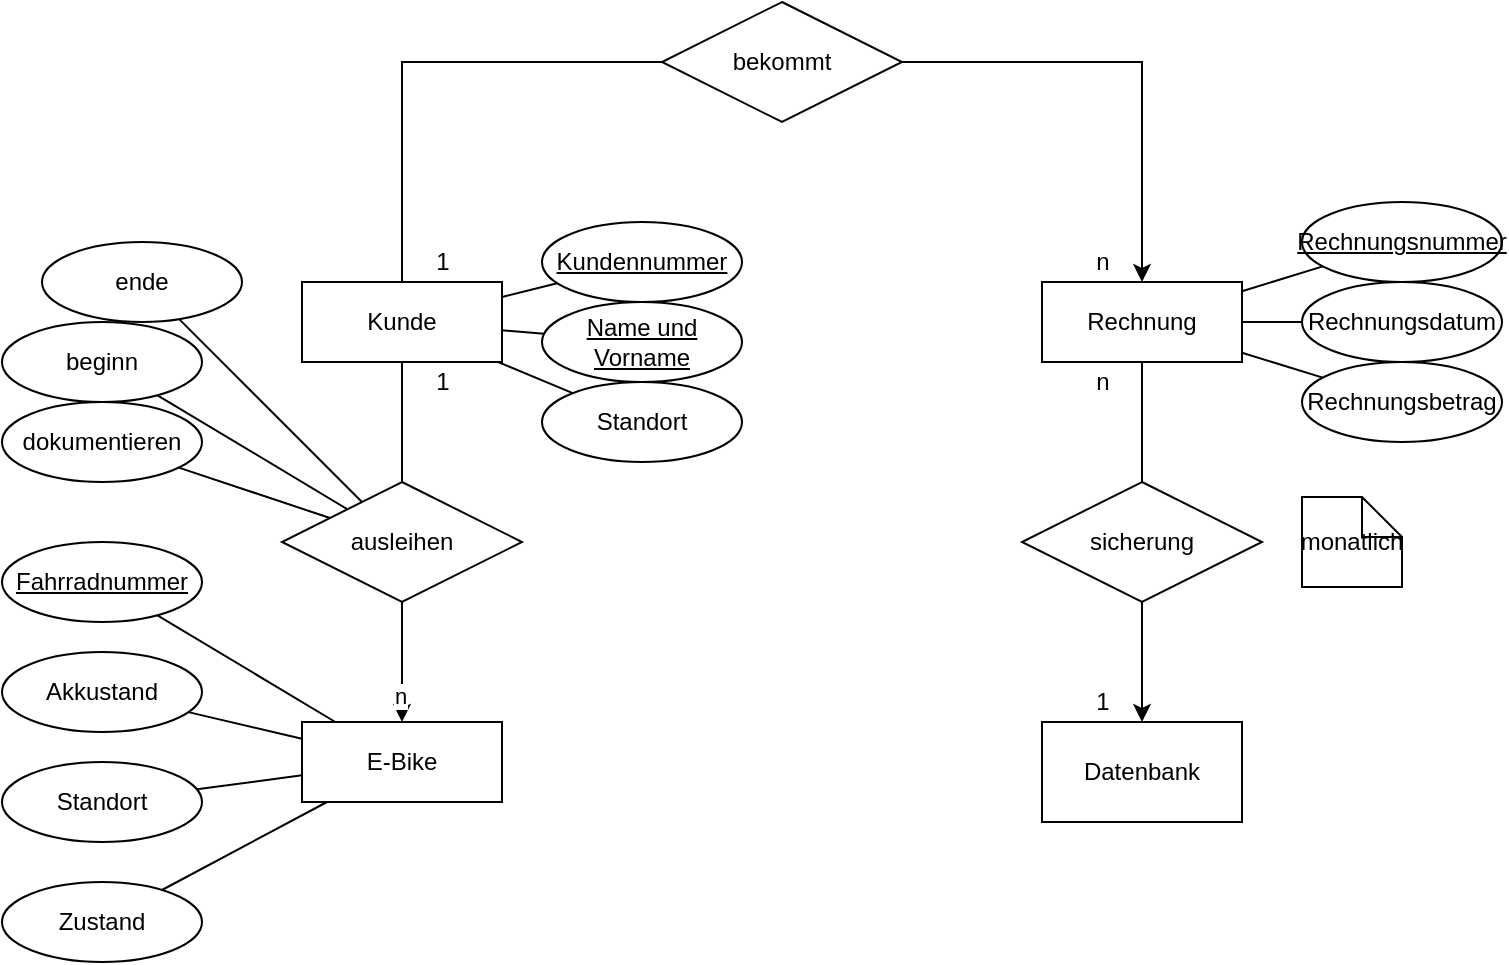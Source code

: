 <mxfile version="16.2.6" type="github">
  <diagram id="Zk5j9duTd-nVxbbKeObx" name="Page-1">
    <mxGraphModel dx="946" dy="645" grid="1" gridSize="10" guides="1" tooltips="1" connect="1" arrows="1" fold="1" page="1" pageScale="1" pageWidth="827" pageHeight="1169" math="0" shadow="0">
      <root>
        <mxCell id="0" />
        <mxCell id="1" parent="0" />
        <mxCell id="4E8U3u3NN90B3ZDfc-il-1" value="E-Bike" style="whiteSpace=wrap;html=1;align=center;" vertex="1" parent="1">
          <mxGeometry x="220" y="600" width="100" height="40" as="geometry" />
        </mxCell>
        <mxCell id="4E8U3u3NN90B3ZDfc-il-2" value="&lt;u&gt;Fahrradnummer&lt;/u&gt;" style="ellipse;whiteSpace=wrap;html=1;align=center;" vertex="1" parent="1">
          <mxGeometry x="70" y="510" width="100" height="40" as="geometry" />
        </mxCell>
        <mxCell id="4E8U3u3NN90B3ZDfc-il-3" value="Akkustand" style="ellipse;whiteSpace=wrap;html=1;align=center;" vertex="1" parent="1">
          <mxGeometry x="70" y="565" width="100" height="40" as="geometry" />
        </mxCell>
        <mxCell id="4E8U3u3NN90B3ZDfc-il-4" value="Standort&lt;span style=&quot;color: rgba(0 , 0 , 0 , 0) ; font-family: monospace ; font-size: 0px&quot;&gt;%3CmxGraphModel%3E%3Croot%3E%3CmxCell%20id%3D%220%22%2F%3E%3CmxCell%20id%3D%221%22%20parent%3D%220%22%2F%3E%3CmxCell%20id%3D%222%22%20value%3D%22Attribute%22%20style%3D%22ellipse%3BwhiteSpace%3Dwrap%3Bhtml%3D1%3Balign%3Dcenter%3B%22%20vertex%3D%221%22%20parent%3D%221%22%3E%3CmxGeometry%20x%3D%2260%22%20y%3D%22490%22%20width%3D%22100%22%20height%3D%2240%22%20as%3D%22geometry%22%2F%3E%3C%2FmxCell%3E%3C%2Froot%3E%3C%2FmxGraphModel%3E&lt;/span&gt;" style="ellipse;whiteSpace=wrap;html=1;align=center;" vertex="1" parent="1">
          <mxGeometry x="70" y="620" width="100" height="40" as="geometry" />
        </mxCell>
        <mxCell id="4E8U3u3NN90B3ZDfc-il-5" value="Zustand" style="ellipse;whiteSpace=wrap;html=1;align=center;" vertex="1" parent="1">
          <mxGeometry x="70" y="680" width="100" height="40" as="geometry" />
        </mxCell>
        <mxCell id="4E8U3u3NN90B3ZDfc-il-6" value="" style="endArrow=none;html=1;rounded=0;" edge="1" parent="1" source="4E8U3u3NN90B3ZDfc-il-2" target="4E8U3u3NN90B3ZDfc-il-1">
          <mxGeometry width="50" height="50" relative="1" as="geometry">
            <mxPoint x="280" y="650" as="sourcePoint" />
            <mxPoint x="330" y="600" as="targetPoint" />
          </mxGeometry>
        </mxCell>
        <mxCell id="4E8U3u3NN90B3ZDfc-il-8" value="" style="endArrow=none;html=1;rounded=0;" edge="1" parent="1" source="4E8U3u3NN90B3ZDfc-il-1" target="4E8U3u3NN90B3ZDfc-il-3">
          <mxGeometry width="50" height="50" relative="1" as="geometry">
            <mxPoint x="280" y="650" as="sourcePoint" />
            <mxPoint x="330" y="600" as="targetPoint" />
          </mxGeometry>
        </mxCell>
        <mxCell id="4E8U3u3NN90B3ZDfc-il-9" value="" style="endArrow=none;html=1;rounded=0;" edge="1" parent="1" source="4E8U3u3NN90B3ZDfc-il-1" target="4E8U3u3NN90B3ZDfc-il-4">
          <mxGeometry width="50" height="50" relative="1" as="geometry">
            <mxPoint x="280" y="650" as="sourcePoint" />
            <mxPoint x="330" y="600" as="targetPoint" />
          </mxGeometry>
        </mxCell>
        <mxCell id="4E8U3u3NN90B3ZDfc-il-10" value="" style="endArrow=none;html=1;rounded=0;" edge="1" parent="1" source="4E8U3u3NN90B3ZDfc-il-1" target="4E8U3u3NN90B3ZDfc-il-5">
          <mxGeometry width="50" height="50" relative="1" as="geometry">
            <mxPoint x="280" y="650" as="sourcePoint" />
            <mxPoint x="330" y="600" as="targetPoint" />
          </mxGeometry>
        </mxCell>
        <mxCell id="4E8U3u3NN90B3ZDfc-il-11" value="Kunde" style="whiteSpace=wrap;html=1;align=center;" vertex="1" parent="1">
          <mxGeometry x="220" y="380" width="100" height="40" as="geometry" />
        </mxCell>
        <mxCell id="4E8U3u3NN90B3ZDfc-il-14" value="ausleihen" style="shape=rhombus;perimeter=rhombusPerimeter;whiteSpace=wrap;html=1;align=center;" vertex="1" parent="1">
          <mxGeometry x="210" y="480" width="120" height="60" as="geometry" />
        </mxCell>
        <mxCell id="4E8U3u3NN90B3ZDfc-il-15" value="" style="endArrow=none;html=1;rounded=0;" edge="1" parent="1" source="4E8U3u3NN90B3ZDfc-il-11" target="4E8U3u3NN90B3ZDfc-il-14">
          <mxGeometry width="50" height="50" relative="1" as="geometry">
            <mxPoint x="420" y="490" as="sourcePoint" />
            <mxPoint x="470" y="440" as="targetPoint" />
          </mxGeometry>
        </mxCell>
        <mxCell id="4E8U3u3NN90B3ZDfc-il-16" value="" style="endArrow=classic;html=1;rounded=0;entryX=0.5;entryY=0;entryDx=0;entryDy=0;" edge="1" parent="1" source="4E8U3u3NN90B3ZDfc-il-14" target="4E8U3u3NN90B3ZDfc-il-1">
          <mxGeometry width="50" height="50" relative="1" as="geometry">
            <mxPoint x="420" y="490" as="sourcePoint" />
            <mxPoint x="470" y="440" as="targetPoint" />
          </mxGeometry>
        </mxCell>
        <mxCell id="4E8U3u3NN90B3ZDfc-il-51" value="n" style="edgeLabel;html=1;align=center;verticalAlign=middle;resizable=0;points=[];" vertex="1" connectable="0" parent="4E8U3u3NN90B3ZDfc-il-16">
          <mxGeometry x="0.567" y="-1" relative="1" as="geometry">
            <mxPoint as="offset" />
          </mxGeometry>
        </mxCell>
        <mxCell id="4E8U3u3NN90B3ZDfc-il-17" value="dokumentieren" style="ellipse;whiteSpace=wrap;html=1;align=center;" vertex="1" parent="1">
          <mxGeometry x="70" y="440" width="100" height="40" as="geometry" />
        </mxCell>
        <mxCell id="4E8U3u3NN90B3ZDfc-il-18" value="" style="endArrow=none;html=1;rounded=0;" edge="1" parent="1" source="4E8U3u3NN90B3ZDfc-il-14" target="4E8U3u3NN90B3ZDfc-il-17">
          <mxGeometry width="50" height="50" relative="1" as="geometry">
            <mxPoint x="420" y="490" as="sourcePoint" />
            <mxPoint x="470" y="440" as="targetPoint" />
          </mxGeometry>
        </mxCell>
        <mxCell id="4E8U3u3NN90B3ZDfc-il-20" value="1" style="text;html=1;align=center;verticalAlign=middle;resizable=0;points=[];autosize=1;strokeColor=none;fillColor=none;" vertex="1" parent="1">
          <mxGeometry x="280" y="420" width="20" height="20" as="geometry" />
        </mxCell>
        <mxCell id="4E8U3u3NN90B3ZDfc-il-21" value="beginn" style="ellipse;whiteSpace=wrap;html=1;align=center;" vertex="1" parent="1">
          <mxGeometry x="70" y="400" width="100" height="40" as="geometry" />
        </mxCell>
        <mxCell id="4E8U3u3NN90B3ZDfc-il-22" value="ende" style="ellipse;whiteSpace=wrap;html=1;align=center;" vertex="1" parent="1">
          <mxGeometry x="90" y="360" width="100" height="40" as="geometry" />
        </mxCell>
        <mxCell id="4E8U3u3NN90B3ZDfc-il-23" value="" style="endArrow=none;html=1;rounded=0;" edge="1" parent="1" source="4E8U3u3NN90B3ZDfc-il-14" target="4E8U3u3NN90B3ZDfc-il-21">
          <mxGeometry width="50" height="50" relative="1" as="geometry">
            <mxPoint x="244" y="508" as="sourcePoint" />
            <mxPoint x="168.411" y="482.804" as="targetPoint" />
          </mxGeometry>
        </mxCell>
        <mxCell id="4E8U3u3NN90B3ZDfc-il-24" value="" style="endArrow=none;html=1;rounded=0;" edge="1" parent="1" source="4E8U3u3NN90B3ZDfc-il-14" target="4E8U3u3NN90B3ZDfc-il-22">
          <mxGeometry width="50" height="50" relative="1" as="geometry">
            <mxPoint x="252.727" y="503.636" as="sourcePoint" />
            <mxPoint x="157.735" y="446.641" as="targetPoint" />
          </mxGeometry>
        </mxCell>
        <mxCell id="4E8U3u3NN90B3ZDfc-il-25" value="&lt;u&gt;Kundennummer&lt;/u&gt;" style="ellipse;whiteSpace=wrap;html=1;align=center;" vertex="1" parent="1">
          <mxGeometry x="340" y="350" width="100" height="40" as="geometry" />
        </mxCell>
        <mxCell id="4E8U3u3NN90B3ZDfc-il-28" value="&lt;u&gt;Name und Vorname&lt;/u&gt;" style="ellipse;whiteSpace=wrap;html=1;align=center;" vertex="1" parent="1">
          <mxGeometry x="340" y="390" width="100" height="40" as="geometry" />
        </mxCell>
        <mxCell id="4E8U3u3NN90B3ZDfc-il-29" value="Standort" style="ellipse;whiteSpace=wrap;html=1;align=center;" vertex="1" parent="1">
          <mxGeometry x="340" y="430" width="100" height="40" as="geometry" />
        </mxCell>
        <mxCell id="4E8U3u3NN90B3ZDfc-il-31" value="" style="endArrow=none;html=1;rounded=0;" edge="1" parent="1" source="4E8U3u3NN90B3ZDfc-il-11" target="4E8U3u3NN90B3ZDfc-il-25">
          <mxGeometry width="50" height="50" relative="1" as="geometry">
            <mxPoint x="420" y="490" as="sourcePoint" />
            <mxPoint x="470" y="440" as="targetPoint" />
          </mxGeometry>
        </mxCell>
        <mxCell id="4E8U3u3NN90B3ZDfc-il-32" value="" style="endArrow=none;html=1;rounded=0;" edge="1" parent="1" source="4E8U3u3NN90B3ZDfc-il-11" target="4E8U3u3NN90B3ZDfc-il-28">
          <mxGeometry width="50" height="50" relative="1" as="geometry">
            <mxPoint x="420" y="490" as="sourcePoint" />
            <mxPoint x="470" y="440" as="targetPoint" />
          </mxGeometry>
        </mxCell>
        <mxCell id="4E8U3u3NN90B3ZDfc-il-33" value="" style="endArrow=none;html=1;rounded=0;" edge="1" parent="1" source="4E8U3u3NN90B3ZDfc-il-11" target="4E8U3u3NN90B3ZDfc-il-29">
          <mxGeometry width="50" height="50" relative="1" as="geometry">
            <mxPoint x="420" y="490" as="sourcePoint" />
            <mxPoint x="470" y="440" as="targetPoint" />
          </mxGeometry>
        </mxCell>
        <mxCell id="4E8U3u3NN90B3ZDfc-il-34" value="" style="endArrow=none;html=1;rounded=0;" edge="1" parent="1" source="4E8U3u3NN90B3ZDfc-il-11" target="4E8U3u3NN90B3ZDfc-il-36">
          <mxGeometry width="50" height="50" relative="1" as="geometry">
            <mxPoint x="420" y="290" as="sourcePoint" />
            <mxPoint x="680" y="360" as="targetPoint" />
            <Array as="points">
              <mxPoint x="270" y="270" />
              <mxPoint x="420" y="270" />
            </Array>
          </mxGeometry>
        </mxCell>
        <mxCell id="4E8U3u3NN90B3ZDfc-il-35" value="Rechnung" style="whiteSpace=wrap;html=1;align=center;" vertex="1" parent="1">
          <mxGeometry x="590" y="380" width="100" height="40" as="geometry" />
        </mxCell>
        <mxCell id="4E8U3u3NN90B3ZDfc-il-36" value="bekommt" style="shape=rhombus;perimeter=rhombusPerimeter;whiteSpace=wrap;html=1;align=center;" vertex="1" parent="1">
          <mxGeometry x="400" y="240" width="120" height="60" as="geometry" />
        </mxCell>
        <mxCell id="4E8U3u3NN90B3ZDfc-il-37" value="&lt;u&gt;Rechnungsnummer&lt;/u&gt;" style="ellipse;whiteSpace=wrap;html=1;align=center;" vertex="1" parent="1">
          <mxGeometry x="720" y="340" width="100" height="40" as="geometry" />
        </mxCell>
        <mxCell id="4E8U3u3NN90B3ZDfc-il-38" value="Rechnungsdatum" style="ellipse;whiteSpace=wrap;html=1;align=center;" vertex="1" parent="1">
          <mxGeometry x="720" y="380" width="100" height="40" as="geometry" />
        </mxCell>
        <mxCell id="4E8U3u3NN90B3ZDfc-il-39" value="Rechnungsbetrag" style="ellipse;whiteSpace=wrap;html=1;align=center;" vertex="1" parent="1">
          <mxGeometry x="720" y="420" width="100" height="40" as="geometry" />
        </mxCell>
        <mxCell id="4E8U3u3NN90B3ZDfc-il-41" value="" style="endArrow=none;html=1;rounded=0;" edge="1" parent="1" source="4E8U3u3NN90B3ZDfc-il-35" target="4E8U3u3NN90B3ZDfc-il-37">
          <mxGeometry width="50" height="50" relative="1" as="geometry">
            <mxPoint x="420" y="290" as="sourcePoint" />
            <mxPoint x="470" y="240" as="targetPoint" />
          </mxGeometry>
        </mxCell>
        <mxCell id="4E8U3u3NN90B3ZDfc-il-42" value="" style="endArrow=none;html=1;rounded=0;" edge="1" parent="1" source="4E8U3u3NN90B3ZDfc-il-35" target="4E8U3u3NN90B3ZDfc-il-39">
          <mxGeometry width="50" height="50" relative="1" as="geometry">
            <mxPoint x="420" y="290" as="sourcePoint" />
            <mxPoint x="470" y="240" as="targetPoint" />
          </mxGeometry>
        </mxCell>
        <mxCell id="4E8U3u3NN90B3ZDfc-il-43" value="" style="endArrow=none;html=1;rounded=0;" edge="1" parent="1" source="4E8U3u3NN90B3ZDfc-il-35" target="4E8U3u3NN90B3ZDfc-il-38">
          <mxGeometry width="50" height="50" relative="1" as="geometry">
            <mxPoint x="420" y="290" as="sourcePoint" />
            <mxPoint x="470" y="240" as="targetPoint" />
          </mxGeometry>
        </mxCell>
        <mxCell id="4E8U3u3NN90B3ZDfc-il-44" value="sicherung" style="shape=rhombus;perimeter=rhombusPerimeter;whiteSpace=wrap;html=1;align=center;" vertex="1" parent="1">
          <mxGeometry x="580" y="480" width="120" height="60" as="geometry" />
        </mxCell>
        <mxCell id="4E8U3u3NN90B3ZDfc-il-45" value="Datenbank" style="whiteSpace=wrap;html=1;align=center;" vertex="1" parent="1">
          <mxGeometry x="590" y="600" width="100" height="50" as="geometry" />
        </mxCell>
        <mxCell id="4E8U3u3NN90B3ZDfc-il-46" value="monatlich" style="shape=note;size=20;whiteSpace=wrap;html=1;" vertex="1" parent="1">
          <mxGeometry x="720" y="487.5" width="50" height="45" as="geometry" />
        </mxCell>
        <mxCell id="4E8U3u3NN90B3ZDfc-il-47" value="" style="endArrow=none;html=1;rounded=0;entryX=0.5;entryY=1;entryDx=0;entryDy=0;exitX=0.5;exitY=0;exitDx=0;exitDy=0;" edge="1" parent="1" source="4E8U3u3NN90B3ZDfc-il-44" target="4E8U3u3NN90B3ZDfc-il-35">
          <mxGeometry width="50" height="50" relative="1" as="geometry">
            <mxPoint x="420" y="460" as="sourcePoint" />
            <mxPoint x="470" y="410" as="targetPoint" />
          </mxGeometry>
        </mxCell>
        <mxCell id="4E8U3u3NN90B3ZDfc-il-49" value="" style="endArrow=classic;html=1;rounded=0;" edge="1" parent="1" source="4E8U3u3NN90B3ZDfc-il-44" target="4E8U3u3NN90B3ZDfc-il-45">
          <mxGeometry width="50" height="50" relative="1" as="geometry">
            <mxPoint x="420" y="460" as="sourcePoint" />
            <mxPoint x="470" y="410" as="targetPoint" />
          </mxGeometry>
        </mxCell>
        <mxCell id="4E8U3u3NN90B3ZDfc-il-50" value="" style="endArrow=classic;html=1;rounded=0;" edge="1" parent="1" source="4E8U3u3NN90B3ZDfc-il-36" target="4E8U3u3NN90B3ZDfc-il-35">
          <mxGeometry width="50" height="50" relative="1" as="geometry">
            <mxPoint x="420" y="460" as="sourcePoint" />
            <mxPoint x="470" y="410" as="targetPoint" />
            <Array as="points">
              <mxPoint x="640" y="270" />
            </Array>
          </mxGeometry>
        </mxCell>
        <mxCell id="4E8U3u3NN90B3ZDfc-il-52" value="1" style="text;html=1;align=center;verticalAlign=middle;resizable=0;points=[];autosize=1;strokeColor=none;fillColor=none;" vertex="1" parent="1">
          <mxGeometry x="280" y="360" width="20" height="20" as="geometry" />
        </mxCell>
        <mxCell id="4E8U3u3NN90B3ZDfc-il-53" value="n" style="text;html=1;align=center;verticalAlign=middle;resizable=0;points=[];autosize=1;strokeColor=none;fillColor=none;" vertex="1" parent="1">
          <mxGeometry x="610" y="360" width="20" height="20" as="geometry" />
        </mxCell>
        <mxCell id="4E8U3u3NN90B3ZDfc-il-54" value="n" style="text;html=1;align=center;verticalAlign=middle;resizable=0;points=[];autosize=1;strokeColor=none;fillColor=none;" vertex="1" parent="1">
          <mxGeometry x="610" y="420" width="20" height="20" as="geometry" />
        </mxCell>
        <mxCell id="4E8U3u3NN90B3ZDfc-il-55" value="1" style="text;html=1;align=center;verticalAlign=middle;resizable=0;points=[];autosize=1;strokeColor=none;fillColor=none;" vertex="1" parent="1">
          <mxGeometry x="610" y="580" width="20" height="20" as="geometry" />
        </mxCell>
      </root>
    </mxGraphModel>
  </diagram>
</mxfile>
